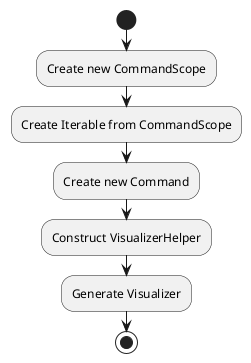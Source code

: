 @startuml
start
:Create new CommandScope;
:Create Iterable from CommandScope;
:Create new Command;
:Construct VisualizerHelper;
:Generate Visualizer;
stop
@enduml